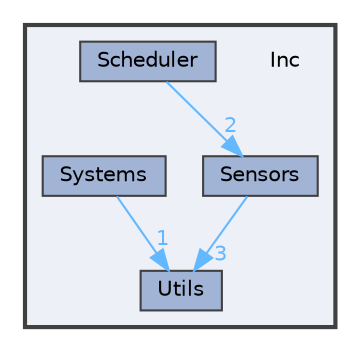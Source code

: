 digraph "Inc"
{
 // LATEX_PDF_SIZE
  bgcolor="transparent";
  edge [fontname=Helvetica,fontsize=10,labelfontname=Helvetica,labelfontsize=10];
  node [fontname=Helvetica,fontsize=10,shape=box,height=0.2,width=0.4];
  compound=true
  subgraph clusterdir_f93dfce691d792349f1c14ede440e2e6 {
    graph [ bgcolor="#edf0f7", pencolor="grey25", label="", fontname=Helvetica,fontsize=10 style="filled,bold", URL="dir_f93dfce691d792349f1c14ede440e2e6.html",tooltip=""]
    dir_f93dfce691d792349f1c14ede440e2e6 [shape=plaintext, label="Inc"];
  dir_f6555aa100bcd7f8a88a907a33a91b54 [label="Scheduler", fillcolor="#a2b4d6", color="grey25", style="filled", URL="dir_f6555aa100bcd7f8a88a907a33a91b54.html",tooltip=""];
  dir_d825da72ae07656c4908717d883c7e7d [label="Sensors", fillcolor="#a2b4d6", color="grey25", style="filled", URL="dir_d825da72ae07656c4908717d883c7e7d.html",tooltip=""];
  dir_8a1e748a103249c85ef8b6d251ada016 [label="Systems", fillcolor="#a2b4d6", color="grey25", style="filled", URL="dir_8a1e748a103249c85ef8b6d251ada016.html",tooltip=""];
  dir_87e60f6b6bcb19ee8044d57e05cda253 [label="Utils", fillcolor="#a2b4d6", color="grey25", style="filled", URL="dir_87e60f6b6bcb19ee8044d57e05cda253.html",tooltip=""];
  }
  dir_f6555aa100bcd7f8a88a907a33a91b54->dir_d825da72ae07656c4908717d883c7e7d [headlabel="2", labeldistance=1.5 headhref="dir_000009_000011.html" color="steelblue1" fontcolor="steelblue1"];
  dir_d825da72ae07656c4908717d883c7e7d->dir_87e60f6b6bcb19ee8044d57e05cda253 [headlabel="3", labeldistance=1.5 headhref="dir_000011_000016.html" color="steelblue1" fontcolor="steelblue1"];
  dir_8a1e748a103249c85ef8b6d251ada016->dir_87e60f6b6bcb19ee8044d57e05cda253 [headlabel="1", labeldistance=1.5 headhref="dir_000014_000016.html" color="steelblue1" fontcolor="steelblue1"];
}
